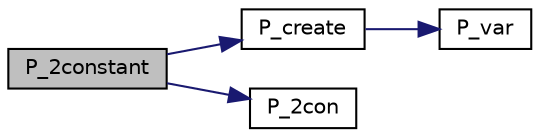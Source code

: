 digraph "P_2constant"
{
  edge [fontname="Helvetica",fontsize="10",labelfontname="Helvetica",labelfontsize="10"];
  node [fontname="Helvetica",fontsize="10",shape=record];
  rankdir="LR";
  Node145 [label="P_2constant",height=0.2,width=0.4,color="black", fillcolor="grey75", style="filled", fontcolor="black"];
  Node145 -> Node146 [color="midnightblue",fontsize="10",style="solid",fontname="Helvetica"];
  Node146 [label="P_create",height=0.2,width=0.4,color="black", fillcolor="white", style="filled",URL="$atlast_8c.html#ab2964bfbff488aa2bbb464de2a344bc9"];
  Node146 -> Node147 [color="midnightblue",fontsize="10",style="solid",fontname="Helvetica"];
  Node147 [label="P_var",height=0.2,width=0.4,color="black", fillcolor="white", style="filled",URL="$atlast_8c.html#ac18fface9a24bb2a8f9d833c36b420e2"];
  Node145 -> Node148 [color="midnightblue",fontsize="10",style="solid",fontname="Helvetica"];
  Node148 [label="P_2con",height=0.2,width=0.4,color="black", fillcolor="white", style="filled",URL="$atlast_8c.html#aac95433167a71a9c404cfb855ecb89d8"];
}
